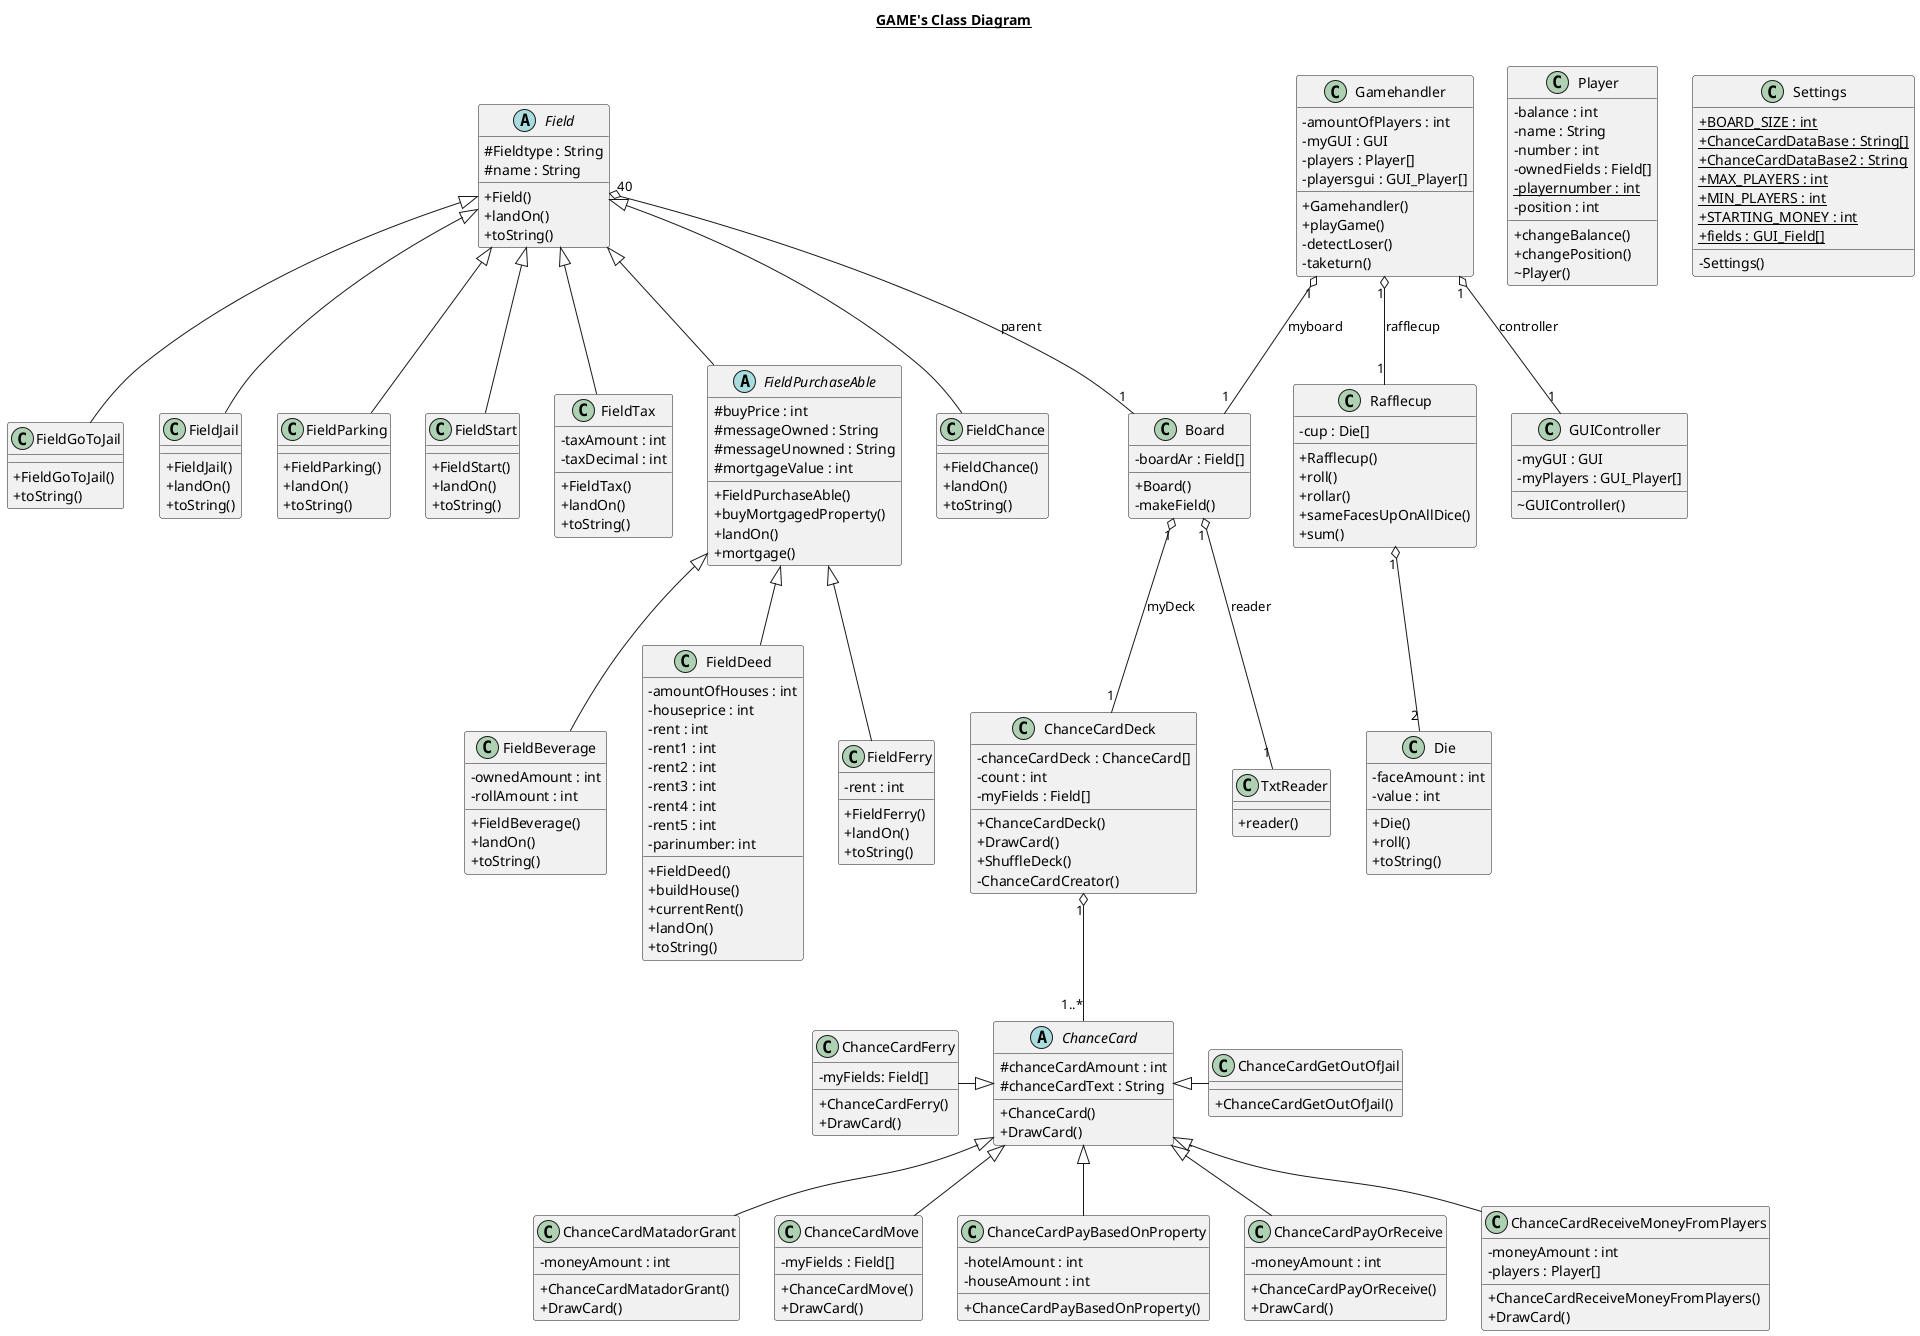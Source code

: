 @startuml
skinparam classAttributeIconSize 0

title __GAME's Class Diagram__\n

    class Board {
        - boardAr : Field[]
        + Board()
        - makeField()
    }

  

    abstract class ChanceCard {
        # chanceCardAmount : int
        # chanceCardText : String
        + ChanceCard()
        + DrawCard()
    }

  

    class ChanceCardDeck {
        - chanceCardDeck : ChanceCard[]
        - count : int
        - myFields : Field[]
        + ChanceCardDeck()
        + DrawCard()
        + ShuffleDeck()
        - ChanceCardCreator()
    }

  

    class ChanceCardGetOutOfJail {
        + ChanceCardGetOutOfJail()
    }
class ChanceCardFerry {
        - myFields: Field[]
        + ChanceCardFerry()
        + DrawCard()
    }
  

    class ChanceCardMatadorGrant {
        - moneyAmount : int
        + ChanceCardMatadorGrant()
        + DrawCard()
    }

  

    class ChanceCardMove {
        - myFields : Field[]
        + ChanceCardMove()
        + DrawCard()
    }

  

    class ChanceCardPayBasedOnProperty {
        - hotelAmount : int
        - houseAmount : int
        + ChanceCardPayBasedOnProperty()
    }

  

    class ChanceCardPayOrReceive {
        - moneyAmount : int
        + ChanceCardPayOrReceive()
        + DrawCard()
    }

  

    class ChanceCardReceiveMoneyFromPlayers {
        - moneyAmount : int
        - players : Player[]
        + ChanceCardReceiveMoneyFromPlayers()
        + DrawCard()
    }

  

    class Die {
        - faceAmount : int
        - value : int
        + Die()
        + roll()
        + toString()
    }

  

    abstract class Field {
        # Fieldtype : String
        # name : String
        + Field()
        + landOn()
        + toString()
    }

  

    class FieldBeverage {
        - ownedAmount : int
        - rollAmount : int
        + FieldBeverage()
        + landOn()
        + toString()
    }

  

    class FieldChance {
        + FieldChance()
        + landOn()
        + toString()
    }

  

    class FieldDeed {
        - amountOfHouses : int
        - houseprice : int
        - rent : int
        - rent1 : int
        - rent2 : int
        - rent3 : int
        - rent4 : int
        - rent5 : int
        -parinumber: int

        + FieldDeed()
        + buildHouse()
        + currentRent()
        + landOn()
        + toString()
    }

  

    class FieldFerry {
        - rent : int
        + FieldFerry()
        + landOn()
        + toString()
    }

  

    class FieldGoToJail {
        + FieldGoToJail()
        + toString()
    }

  

    class FieldJail {
        + FieldJail()
        + landOn()
        + toString()
    }

  

    class FieldParking {
        + FieldParking()
        + landOn()
        + toString()
    }

  

    abstract class FieldPurchaseAble {
        # buyPrice : int
        # messageOwned : String
        # messageUnowned : String
        # mortgageValue : int
        + FieldPurchaseAble()
        + buyMortgagedProperty()
        + landOn()
        + mortgage()
    }

  

    class FieldStart {
        + FieldStart()
        + landOn()
        + toString()
    }

  

    class FieldTax {
        - taxAmount : int
        - taxDecimal : int
        + FieldTax()
        + landOn()
        + toString()
    }

  

    class GUIController {
        - myGUI : GUI
        - myPlayers : GUI_Player[]
        ~ GUIController()
    }

    class Gamehandler {
        - amountOfPlayers : int
        - myGUI : GUI
        - players : Player[]
        - playersgui : GUI_Player[]
        + Gamehandler()
        + playGame()
        - detectLoser()
        - taketurn()
    }

    class Player {
        - balance : int
        - name : String
        - number : int
        - ownedFields : Field[]
        {static} - playernumber : int
        - position : int
        + changeBalance()
        + changePosition()
        ~ Player()
    }

  

    class Rafflecup {
        - cup : Die[]
        + Rafflecup()
        + roll()
        + rollar()
        + sameFacesUpOnAllDice()
        + sum()
    }

  

    class Settings {
        {static} + BOARD_SIZE : int
        {static} + ChanceCardDataBase : String[]
        {static} + ChanceCardDataBase2 : String
        {static} + MAX_PLAYERS : int
        {static} + MIN_PLAYERS : int
        {static} + STARTING_MONEY : int
        {static} + fields : GUI_Field[]
        - Settings()
    }

  

    class TxtReader {
        + reader()
    }

  

  Board"1" o-- "1"ChanceCardDeck : myDeck
  Board"1" o-- "1"TxtReader : reader
  ChanceCard <|- ChanceCardGetOutOfJail
  ChanceCardMatadorGrant -up-|> ChanceCard
  ChanceCardMove -up-|> ChanceCard
  ChanceCardFerry -|> ChanceCard
  ChanceCardPayBasedOnProperty -up-|> ChanceCard
  ChanceCardPayOrReceive -up-|> ChanceCard
  ChanceCardReceiveMoneyFromPlayers -up-|> ChanceCard
  Field"40" o-- "1"Board : parent
  FieldBeverage -up-|> FieldPurchaseAble
  FieldChance -up-|> Field
  FieldDeed -up-|> FieldPurchaseAble
  FieldFerry -up-|> FieldPurchaseAble
  FieldGoToJail -up-|> Field
  FieldJail -up-|> Field
  FieldParking -up-|> Field
  FieldPurchaseAble -up-|> Field
  FieldStart -up-|> Field
  FieldTax -up-|> Field
  ChanceCardDeck"1" o-- "1..*"ChanceCard
  Gamehandler"1" o-- "1"GUIController : controller
  Gamehandler"1" o-- "1"Board : myboard
  Gamehandler"1" o-- "1"Rafflecup : rafflecup
  Rafflecup"1" o-- "2"Die
@enduml
